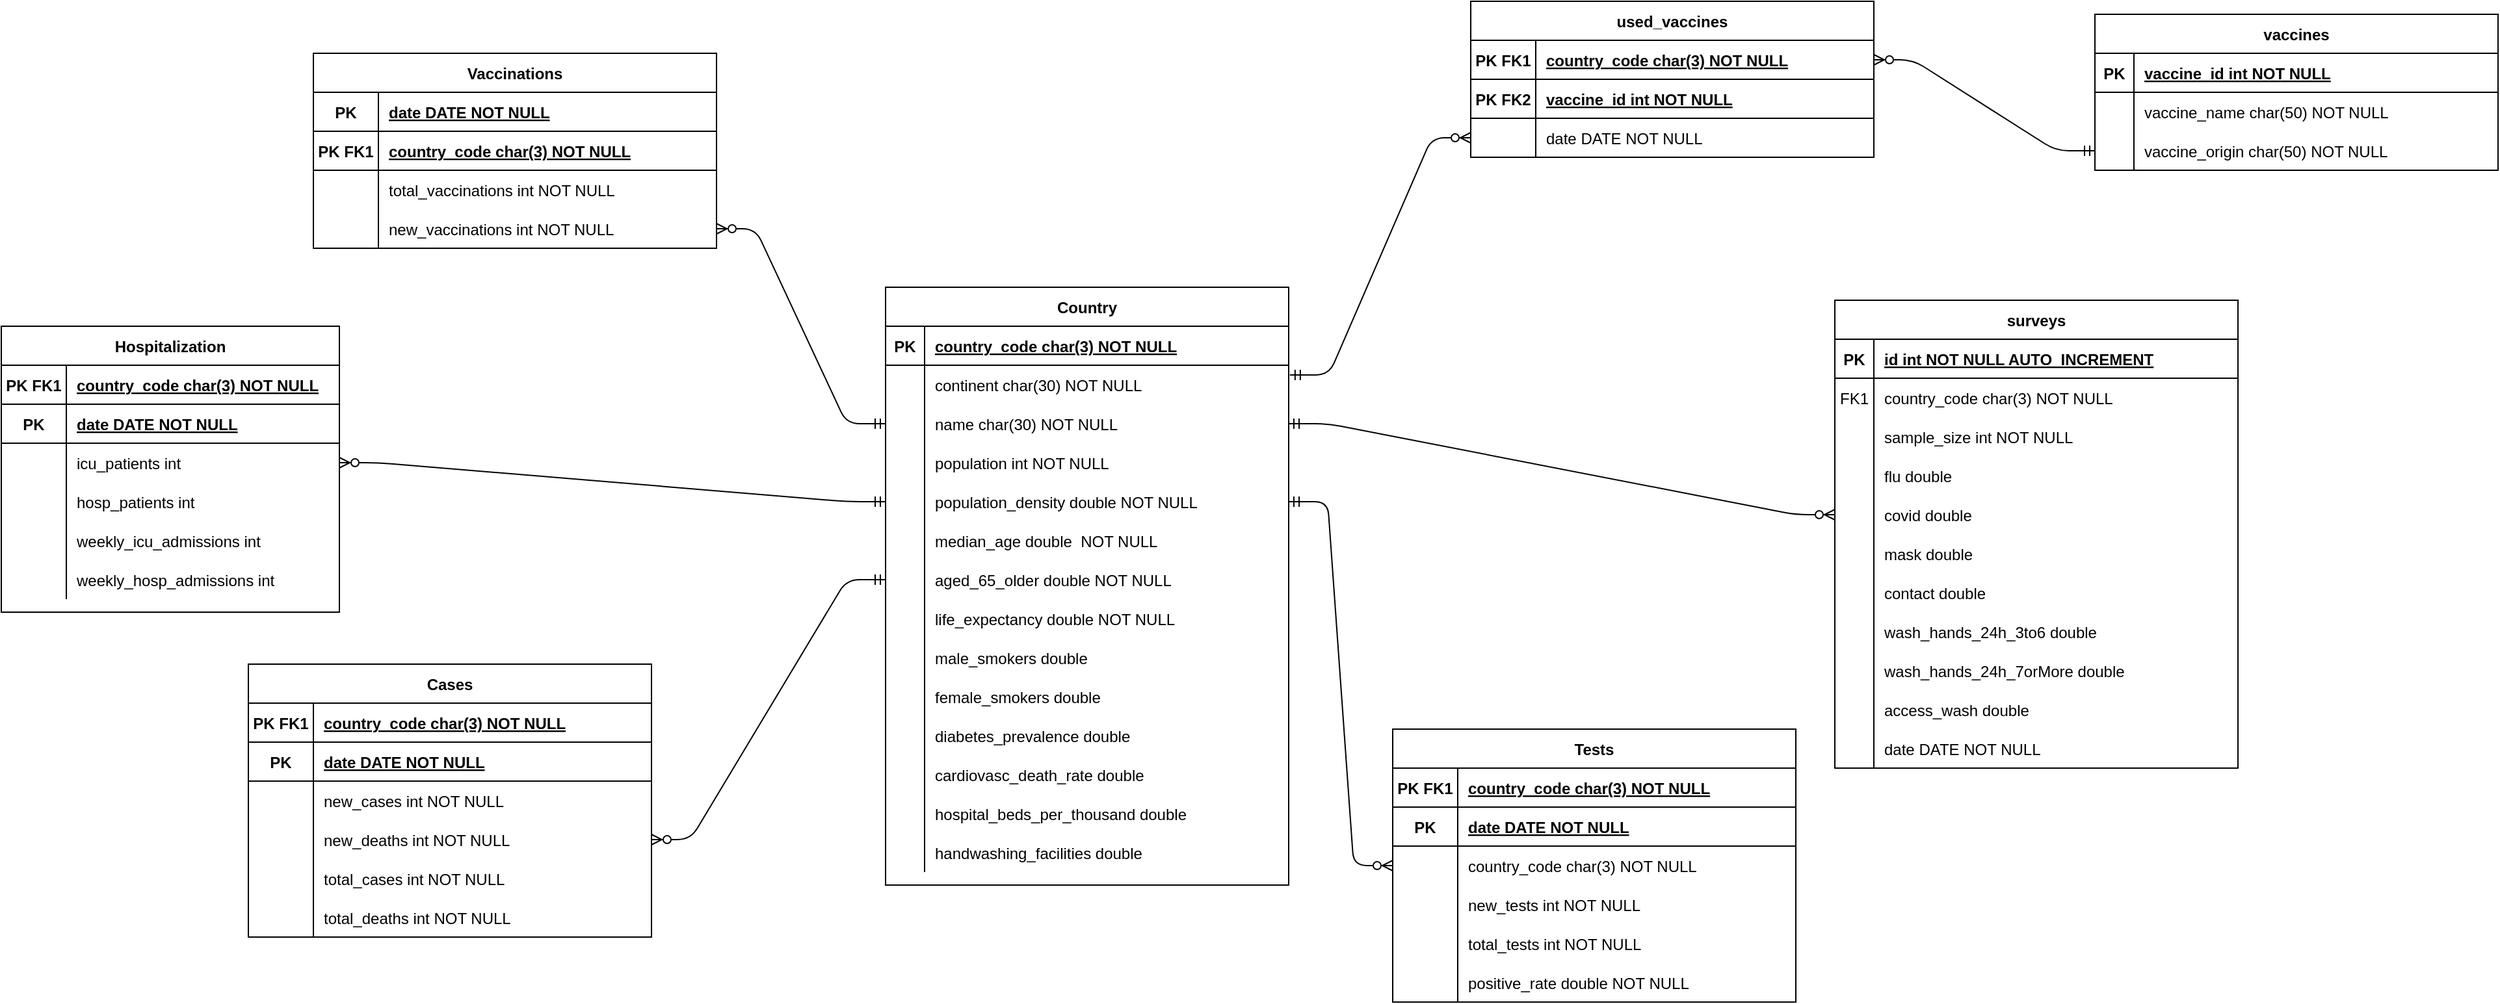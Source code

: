 <mxfile version="14.5.1" type="github">
  <diagram id="R2lEEEUBdFMjLlhIrx00" name="Page-1">
    <mxGraphModel dx="3425" dy="2585" grid="1" gridSize="10" guides="1" tooltips="1" connect="1" arrows="1" fold="1" page="1" pageScale="1" pageWidth="850" pageHeight="1100" math="0" shadow="0" extFonts="Permanent Marker^https://fonts.googleapis.com/css?family=Permanent+Marker">
      <root>
        <mxCell id="0" />
        <mxCell id="1" parent="0" />
        <mxCell id="SY6T6C2xdvZ6JYTsEvK5-23" value="Country" style="shape=table;startSize=30;container=1;collapsible=1;childLayout=tableLayout;fixedRows=1;rowLines=0;fontStyle=1;align=center;resizeLast=1;" parent="1" vertex="1">
          <mxGeometry x="100" y="-850" width="310" height="460" as="geometry">
            <mxRectangle x="100" y="-850" width="80" height="30" as="alternateBounds" />
          </mxGeometry>
        </mxCell>
        <mxCell id="SY6T6C2xdvZ6JYTsEvK5-24" value="" style="shape=partialRectangle;collapsible=0;dropTarget=0;pointerEvents=0;fillColor=none;points=[[0,0.5],[1,0.5]];portConstraint=eastwest;top=0;left=0;right=0;bottom=1;" parent="SY6T6C2xdvZ6JYTsEvK5-23" vertex="1">
          <mxGeometry y="30" width="310" height="30" as="geometry" />
        </mxCell>
        <mxCell id="SY6T6C2xdvZ6JYTsEvK5-25" value="PK" style="shape=partialRectangle;overflow=hidden;connectable=0;fillColor=none;top=0;left=0;bottom=0;right=0;fontStyle=1;" parent="SY6T6C2xdvZ6JYTsEvK5-24" vertex="1">
          <mxGeometry width="30" height="30" as="geometry" />
        </mxCell>
        <mxCell id="SY6T6C2xdvZ6JYTsEvK5-26" value="country_code char(3) NOT NULL" style="shape=partialRectangle;overflow=hidden;connectable=0;fillColor=none;top=0;left=0;bottom=0;right=0;align=left;spacingLeft=6;fontStyle=5;" parent="SY6T6C2xdvZ6JYTsEvK5-24" vertex="1">
          <mxGeometry x="30" width="280" height="30" as="geometry" />
        </mxCell>
        <mxCell id="SY6T6C2xdvZ6JYTsEvK5-27" value="" style="shape=partialRectangle;collapsible=0;dropTarget=0;pointerEvents=0;fillColor=none;points=[[0,0.5],[1,0.5]];portConstraint=eastwest;top=0;left=0;right=0;bottom=0;" parent="SY6T6C2xdvZ6JYTsEvK5-23" vertex="1">
          <mxGeometry y="60" width="310" height="30" as="geometry" />
        </mxCell>
        <mxCell id="SY6T6C2xdvZ6JYTsEvK5-28" value="" style="shape=partialRectangle;overflow=hidden;connectable=0;fillColor=none;top=0;left=0;bottom=0;right=0;" parent="SY6T6C2xdvZ6JYTsEvK5-27" vertex="1">
          <mxGeometry width="30" height="30" as="geometry" />
        </mxCell>
        <mxCell id="SY6T6C2xdvZ6JYTsEvK5-29" value="continent char(30) NOT NULL" style="shape=partialRectangle;overflow=hidden;connectable=0;fillColor=none;top=0;left=0;bottom=0;right=0;align=left;spacingLeft=6;" parent="SY6T6C2xdvZ6JYTsEvK5-27" vertex="1">
          <mxGeometry x="30" width="280" height="30" as="geometry" />
        </mxCell>
        <mxCell id="SY6T6C2xdvZ6JYTsEvK5-30" value="" style="shape=partialRectangle;collapsible=0;dropTarget=0;pointerEvents=0;fillColor=none;top=0;left=0;bottom=0;right=0;points=[[0,0.5],[1,0.5]];portConstraint=eastwest;" parent="SY6T6C2xdvZ6JYTsEvK5-23" vertex="1">
          <mxGeometry y="90" width="310" height="30" as="geometry" />
        </mxCell>
        <mxCell id="SY6T6C2xdvZ6JYTsEvK5-31" value="" style="shape=partialRectangle;connectable=0;fillColor=none;top=0;left=0;bottom=0;right=0;editable=1;overflow=hidden;" parent="SY6T6C2xdvZ6JYTsEvK5-30" vertex="1">
          <mxGeometry width="30" height="30" as="geometry" />
        </mxCell>
        <mxCell id="SY6T6C2xdvZ6JYTsEvK5-32" value="name char(30) NOT NULL" style="shape=partialRectangle;connectable=0;fillColor=none;top=0;left=0;bottom=0;right=0;align=left;spacingLeft=6;overflow=hidden;" parent="SY6T6C2xdvZ6JYTsEvK5-30" vertex="1">
          <mxGeometry x="30" width="280" height="30" as="geometry" />
        </mxCell>
        <mxCell id="SY6T6C2xdvZ6JYTsEvK5-33" value="" style="shape=partialRectangle;collapsible=0;dropTarget=0;pointerEvents=0;fillColor=none;top=0;left=0;bottom=0;right=0;points=[[0,0.5],[1,0.5]];portConstraint=eastwest;" parent="SY6T6C2xdvZ6JYTsEvK5-23" vertex="1">
          <mxGeometry y="120" width="310" height="30" as="geometry" />
        </mxCell>
        <mxCell id="SY6T6C2xdvZ6JYTsEvK5-34" value="" style="shape=partialRectangle;connectable=0;fillColor=none;top=0;left=0;bottom=0;right=0;editable=1;overflow=hidden;" parent="SY6T6C2xdvZ6JYTsEvK5-33" vertex="1">
          <mxGeometry width="30" height="30" as="geometry" />
        </mxCell>
        <mxCell id="SY6T6C2xdvZ6JYTsEvK5-35" value="population int NOT NULL" style="shape=partialRectangle;connectable=0;fillColor=none;top=0;left=0;bottom=0;right=0;align=left;spacingLeft=6;overflow=hidden;" parent="SY6T6C2xdvZ6JYTsEvK5-33" vertex="1">
          <mxGeometry x="30" width="280" height="30" as="geometry" />
        </mxCell>
        <mxCell id="SY6T6C2xdvZ6JYTsEvK5-36" value="" style="shape=partialRectangle;collapsible=0;dropTarget=0;pointerEvents=0;fillColor=none;top=0;left=0;bottom=0;right=0;points=[[0,0.5],[1,0.5]];portConstraint=eastwest;" parent="SY6T6C2xdvZ6JYTsEvK5-23" vertex="1">
          <mxGeometry y="150" width="310" height="30" as="geometry" />
        </mxCell>
        <mxCell id="SY6T6C2xdvZ6JYTsEvK5-37" value="" style="shape=partialRectangle;connectable=0;fillColor=none;top=0;left=0;bottom=0;right=0;editable=1;overflow=hidden;" parent="SY6T6C2xdvZ6JYTsEvK5-36" vertex="1">
          <mxGeometry width="30" height="30" as="geometry" />
        </mxCell>
        <mxCell id="SY6T6C2xdvZ6JYTsEvK5-38" value="population_density double NOT NULL" style="shape=partialRectangle;connectable=0;fillColor=none;top=0;left=0;bottom=0;right=0;align=left;spacingLeft=6;overflow=hidden;" parent="SY6T6C2xdvZ6JYTsEvK5-36" vertex="1">
          <mxGeometry x="30" width="280" height="30" as="geometry" />
        </mxCell>
        <mxCell id="SY6T6C2xdvZ6JYTsEvK5-39" value="" style="shape=partialRectangle;collapsible=0;dropTarget=0;pointerEvents=0;fillColor=none;top=0;left=0;bottom=0;right=0;points=[[0,0.5],[1,0.5]];portConstraint=eastwest;" parent="SY6T6C2xdvZ6JYTsEvK5-23" vertex="1">
          <mxGeometry y="180" width="310" height="30" as="geometry" />
        </mxCell>
        <mxCell id="SY6T6C2xdvZ6JYTsEvK5-40" value="" style="shape=partialRectangle;connectable=0;fillColor=none;top=0;left=0;bottom=0;right=0;editable=1;overflow=hidden;" parent="SY6T6C2xdvZ6JYTsEvK5-39" vertex="1">
          <mxGeometry width="30" height="30" as="geometry" />
        </mxCell>
        <mxCell id="SY6T6C2xdvZ6JYTsEvK5-41" value="median_age double  NOT NULL" style="shape=partialRectangle;connectable=0;fillColor=none;top=0;left=0;bottom=0;right=0;align=left;spacingLeft=6;overflow=hidden;" parent="SY6T6C2xdvZ6JYTsEvK5-39" vertex="1">
          <mxGeometry x="30" width="280" height="30" as="geometry" />
        </mxCell>
        <mxCell id="SY6T6C2xdvZ6JYTsEvK5-42" value="" style="shape=partialRectangle;collapsible=0;dropTarget=0;pointerEvents=0;fillColor=none;top=0;left=0;bottom=0;right=0;points=[[0,0.5],[1,0.5]];portConstraint=eastwest;" parent="SY6T6C2xdvZ6JYTsEvK5-23" vertex="1">
          <mxGeometry y="210" width="310" height="30" as="geometry" />
        </mxCell>
        <mxCell id="SY6T6C2xdvZ6JYTsEvK5-43" value="" style="shape=partialRectangle;connectable=0;fillColor=none;top=0;left=0;bottom=0;right=0;editable=1;overflow=hidden;" parent="SY6T6C2xdvZ6JYTsEvK5-42" vertex="1">
          <mxGeometry width="30" height="30" as="geometry" />
        </mxCell>
        <mxCell id="SY6T6C2xdvZ6JYTsEvK5-44" value="aged_65_older double NOT NULL" style="shape=partialRectangle;connectable=0;fillColor=none;top=0;left=0;bottom=0;right=0;align=left;spacingLeft=6;overflow=hidden;" parent="SY6T6C2xdvZ6JYTsEvK5-42" vertex="1">
          <mxGeometry x="30" width="280" height="30" as="geometry" />
        </mxCell>
        <mxCell id="SY6T6C2xdvZ6JYTsEvK5-48" value="" style="shape=partialRectangle;collapsible=0;dropTarget=0;pointerEvents=0;fillColor=none;top=0;left=0;bottom=0;right=0;points=[[0,0.5],[1,0.5]];portConstraint=eastwest;" parent="SY6T6C2xdvZ6JYTsEvK5-23" vertex="1">
          <mxGeometry y="240" width="310" height="30" as="geometry" />
        </mxCell>
        <mxCell id="SY6T6C2xdvZ6JYTsEvK5-49" value="" style="shape=partialRectangle;connectable=0;fillColor=none;top=0;left=0;bottom=0;right=0;editable=1;overflow=hidden;" parent="SY6T6C2xdvZ6JYTsEvK5-48" vertex="1">
          <mxGeometry width="30" height="30" as="geometry" />
        </mxCell>
        <mxCell id="SY6T6C2xdvZ6JYTsEvK5-50" value="life_expectancy double NOT NULL" style="shape=partialRectangle;connectable=0;fillColor=none;top=0;left=0;bottom=0;right=0;align=left;spacingLeft=6;overflow=hidden;" parent="SY6T6C2xdvZ6JYTsEvK5-48" vertex="1">
          <mxGeometry x="30" width="280" height="30" as="geometry" />
        </mxCell>
        <mxCell id="SY6T6C2xdvZ6JYTsEvK5-51" value="" style="shape=partialRectangle;collapsible=0;dropTarget=0;pointerEvents=0;fillColor=none;top=0;left=0;bottom=0;right=0;points=[[0,0.5],[1,0.5]];portConstraint=eastwest;" parent="SY6T6C2xdvZ6JYTsEvK5-23" vertex="1">
          <mxGeometry y="270" width="310" height="30" as="geometry" />
        </mxCell>
        <mxCell id="SY6T6C2xdvZ6JYTsEvK5-52" value="" style="shape=partialRectangle;connectable=0;fillColor=none;top=0;left=0;bottom=0;right=0;editable=1;overflow=hidden;" parent="SY6T6C2xdvZ6JYTsEvK5-51" vertex="1">
          <mxGeometry width="30" height="30" as="geometry" />
        </mxCell>
        <mxCell id="SY6T6C2xdvZ6JYTsEvK5-53" value="male_smokers double" style="shape=partialRectangle;connectable=0;fillColor=none;top=0;left=0;bottom=0;right=0;align=left;spacingLeft=6;overflow=hidden;" parent="SY6T6C2xdvZ6JYTsEvK5-51" vertex="1">
          <mxGeometry x="30" width="280" height="30" as="geometry" />
        </mxCell>
        <mxCell id="SY6T6C2xdvZ6JYTsEvK5-54" value="" style="shape=partialRectangle;collapsible=0;dropTarget=0;pointerEvents=0;fillColor=none;top=0;left=0;bottom=0;right=0;points=[[0,0.5],[1,0.5]];portConstraint=eastwest;" parent="SY6T6C2xdvZ6JYTsEvK5-23" vertex="1">
          <mxGeometry y="300" width="310" height="30" as="geometry" />
        </mxCell>
        <mxCell id="SY6T6C2xdvZ6JYTsEvK5-55" value="" style="shape=partialRectangle;connectable=0;fillColor=none;top=0;left=0;bottom=0;right=0;editable=1;overflow=hidden;" parent="SY6T6C2xdvZ6JYTsEvK5-54" vertex="1">
          <mxGeometry width="30" height="30" as="geometry" />
        </mxCell>
        <mxCell id="SY6T6C2xdvZ6JYTsEvK5-56" value="female_smokers double" style="shape=partialRectangle;connectable=0;fillColor=none;top=0;left=0;bottom=0;right=0;align=left;spacingLeft=6;overflow=hidden;" parent="SY6T6C2xdvZ6JYTsEvK5-54" vertex="1">
          <mxGeometry x="30" width="280" height="30" as="geometry" />
        </mxCell>
        <mxCell id="SY6T6C2xdvZ6JYTsEvK5-57" value="" style="shape=partialRectangle;collapsible=0;dropTarget=0;pointerEvents=0;fillColor=none;top=0;left=0;bottom=0;right=0;points=[[0,0.5],[1,0.5]];portConstraint=eastwest;" parent="SY6T6C2xdvZ6JYTsEvK5-23" vertex="1">
          <mxGeometry y="330" width="310" height="30" as="geometry" />
        </mxCell>
        <mxCell id="SY6T6C2xdvZ6JYTsEvK5-58" value="" style="shape=partialRectangle;connectable=0;fillColor=none;top=0;left=0;bottom=0;right=0;editable=1;overflow=hidden;" parent="SY6T6C2xdvZ6JYTsEvK5-57" vertex="1">
          <mxGeometry width="30" height="30" as="geometry" />
        </mxCell>
        <mxCell id="SY6T6C2xdvZ6JYTsEvK5-59" value="diabetes_prevalence double" style="shape=partialRectangle;connectable=0;fillColor=none;top=0;left=0;bottom=0;right=0;align=left;spacingLeft=6;overflow=hidden;" parent="SY6T6C2xdvZ6JYTsEvK5-57" vertex="1">
          <mxGeometry x="30" width="280" height="30" as="geometry" />
        </mxCell>
        <mxCell id="SY6T6C2xdvZ6JYTsEvK5-60" value="" style="shape=partialRectangle;collapsible=0;dropTarget=0;pointerEvents=0;fillColor=none;top=0;left=0;bottom=0;right=0;points=[[0,0.5],[1,0.5]];portConstraint=eastwest;" parent="SY6T6C2xdvZ6JYTsEvK5-23" vertex="1">
          <mxGeometry y="360" width="310" height="30" as="geometry" />
        </mxCell>
        <mxCell id="SY6T6C2xdvZ6JYTsEvK5-61" value="" style="shape=partialRectangle;connectable=0;fillColor=none;top=0;left=0;bottom=0;right=0;editable=1;overflow=hidden;" parent="SY6T6C2xdvZ6JYTsEvK5-60" vertex="1">
          <mxGeometry width="30" height="30" as="geometry" />
        </mxCell>
        <mxCell id="SY6T6C2xdvZ6JYTsEvK5-62" value="cardiovasc_death_rate double" style="shape=partialRectangle;connectable=0;fillColor=none;top=0;left=0;bottom=0;right=0;align=left;spacingLeft=6;overflow=hidden;" parent="SY6T6C2xdvZ6JYTsEvK5-60" vertex="1">
          <mxGeometry x="30" width="280" height="30" as="geometry" />
        </mxCell>
        <mxCell id="SY6T6C2xdvZ6JYTsEvK5-63" value="" style="shape=partialRectangle;collapsible=0;dropTarget=0;pointerEvents=0;fillColor=none;top=0;left=0;bottom=0;right=0;points=[[0,0.5],[1,0.5]];portConstraint=eastwest;" parent="SY6T6C2xdvZ6JYTsEvK5-23" vertex="1">
          <mxGeometry y="390" width="310" height="30" as="geometry" />
        </mxCell>
        <mxCell id="SY6T6C2xdvZ6JYTsEvK5-64" value="" style="shape=partialRectangle;connectable=0;fillColor=none;top=0;left=0;bottom=0;right=0;editable=1;overflow=hidden;" parent="SY6T6C2xdvZ6JYTsEvK5-63" vertex="1">
          <mxGeometry width="30" height="30" as="geometry" />
        </mxCell>
        <mxCell id="SY6T6C2xdvZ6JYTsEvK5-65" value="hospital_beds_per_thousand double" style="shape=partialRectangle;connectable=0;fillColor=none;top=0;left=0;bottom=0;right=0;align=left;spacingLeft=6;overflow=hidden;" parent="SY6T6C2xdvZ6JYTsEvK5-63" vertex="1">
          <mxGeometry x="30" width="280" height="30" as="geometry" />
        </mxCell>
        <mxCell id="SY6T6C2xdvZ6JYTsEvK5-66" value="" style="shape=partialRectangle;collapsible=0;dropTarget=0;pointerEvents=0;fillColor=none;top=0;left=0;bottom=0;right=0;points=[[0,0.5],[1,0.5]];portConstraint=eastwest;" parent="SY6T6C2xdvZ6JYTsEvK5-23" vertex="1">
          <mxGeometry y="420" width="310" height="30" as="geometry" />
        </mxCell>
        <mxCell id="SY6T6C2xdvZ6JYTsEvK5-67" value="" style="shape=partialRectangle;connectable=0;fillColor=none;top=0;left=0;bottom=0;right=0;editable=1;overflow=hidden;" parent="SY6T6C2xdvZ6JYTsEvK5-66" vertex="1">
          <mxGeometry width="30" height="30" as="geometry" />
        </mxCell>
        <mxCell id="SY6T6C2xdvZ6JYTsEvK5-68" value="handwashing_facilities double" style="shape=partialRectangle;connectable=0;fillColor=none;top=0;left=0;bottom=0;right=0;align=left;spacingLeft=6;overflow=hidden;" parent="SY6T6C2xdvZ6JYTsEvK5-66" vertex="1">
          <mxGeometry x="30" width="280" height="30" as="geometry" />
        </mxCell>
        <mxCell id="Avo9RZXMjpHJ_VReg2Jq-1" value="Cases" style="shape=table;startSize=30;container=1;collapsible=1;childLayout=tableLayout;fixedRows=1;rowLines=0;fontStyle=1;align=center;resizeLast=1;" parent="1" vertex="1">
          <mxGeometry x="-390" y="-560" width="310" height="210" as="geometry" />
        </mxCell>
        <mxCell id="Avo9RZXMjpHJ_VReg2Jq-2" value="" style="shape=partialRectangle;collapsible=0;dropTarget=0;pointerEvents=0;fillColor=none;points=[[0,0.5],[1,0.5]];portConstraint=eastwest;top=0;left=0;right=0;bottom=1;" parent="Avo9RZXMjpHJ_VReg2Jq-1" vertex="1">
          <mxGeometry y="30" width="310" height="30" as="geometry" />
        </mxCell>
        <mxCell id="Avo9RZXMjpHJ_VReg2Jq-3" value="PK FK1" style="shape=partialRectangle;overflow=hidden;connectable=0;fillColor=none;top=0;left=0;bottom=0;right=0;fontStyle=1;" parent="Avo9RZXMjpHJ_VReg2Jq-2" vertex="1">
          <mxGeometry width="50" height="30" as="geometry" />
        </mxCell>
        <mxCell id="Avo9RZXMjpHJ_VReg2Jq-4" value="country_code char(3) NOT NULL" style="shape=partialRectangle;overflow=hidden;connectable=0;fillColor=none;top=0;left=0;bottom=0;right=0;align=left;spacingLeft=6;fontStyle=5;" parent="Avo9RZXMjpHJ_VReg2Jq-2" vertex="1">
          <mxGeometry x="50" width="260" height="30" as="geometry" />
        </mxCell>
        <mxCell id="i1jgldQ-t3BPZC3gFsLu-18" value="" style="shape=partialRectangle;collapsible=0;dropTarget=0;pointerEvents=0;fillColor=none;top=0;left=0;bottom=1;right=0;points=[[0,0.5],[1,0.5]];portConstraint=eastwest;" vertex="1" parent="Avo9RZXMjpHJ_VReg2Jq-1">
          <mxGeometry y="60" width="310" height="30" as="geometry" />
        </mxCell>
        <mxCell id="i1jgldQ-t3BPZC3gFsLu-19" value="PK" style="shape=partialRectangle;connectable=0;fillColor=none;top=0;left=0;bottom=0;right=0;fontStyle=1;overflow=hidden;" vertex="1" parent="i1jgldQ-t3BPZC3gFsLu-18">
          <mxGeometry width="50" height="30" as="geometry" />
        </mxCell>
        <mxCell id="i1jgldQ-t3BPZC3gFsLu-20" value="date DATE NOT NULL" style="shape=partialRectangle;connectable=0;fillColor=none;top=0;left=0;bottom=0;right=0;align=left;spacingLeft=6;fontStyle=5;overflow=hidden;" vertex="1" parent="i1jgldQ-t3BPZC3gFsLu-18">
          <mxGeometry x="50" width="260" height="30" as="geometry" />
        </mxCell>
        <mxCell id="Avo9RZXMjpHJ_VReg2Jq-8" value="" style="shape=partialRectangle;collapsible=0;dropTarget=0;pointerEvents=0;fillColor=none;top=0;left=0;bottom=0;right=0;points=[[0,0.5],[1,0.5]];portConstraint=eastwest;" parent="Avo9RZXMjpHJ_VReg2Jq-1" vertex="1">
          <mxGeometry y="90" width="310" height="30" as="geometry" />
        </mxCell>
        <mxCell id="Avo9RZXMjpHJ_VReg2Jq-9" value="" style="shape=partialRectangle;connectable=0;fillColor=none;top=0;left=0;bottom=0;right=0;editable=1;overflow=hidden;" parent="Avo9RZXMjpHJ_VReg2Jq-8" vertex="1">
          <mxGeometry width="50" height="30" as="geometry" />
        </mxCell>
        <mxCell id="Avo9RZXMjpHJ_VReg2Jq-10" value="new_cases int NOT NULL" style="shape=partialRectangle;connectable=0;fillColor=none;top=0;left=0;bottom=0;right=0;align=left;spacingLeft=6;overflow=hidden;" parent="Avo9RZXMjpHJ_VReg2Jq-8" vertex="1">
          <mxGeometry x="50" width="260" height="30" as="geometry" />
        </mxCell>
        <mxCell id="Avo9RZXMjpHJ_VReg2Jq-14" value="" style="shape=partialRectangle;collapsible=0;dropTarget=0;pointerEvents=0;fillColor=none;top=0;left=0;bottom=0;right=0;points=[[0,0.5],[1,0.5]];portConstraint=eastwest;" parent="Avo9RZXMjpHJ_VReg2Jq-1" vertex="1">
          <mxGeometry y="120" width="310" height="30" as="geometry" />
        </mxCell>
        <mxCell id="Avo9RZXMjpHJ_VReg2Jq-15" value="" style="shape=partialRectangle;connectable=0;fillColor=none;top=0;left=0;bottom=0;right=0;editable=1;overflow=hidden;" parent="Avo9RZXMjpHJ_VReg2Jq-14" vertex="1">
          <mxGeometry width="50" height="30" as="geometry" />
        </mxCell>
        <mxCell id="Avo9RZXMjpHJ_VReg2Jq-16" value="new_deaths int NOT NULL" style="shape=partialRectangle;connectable=0;fillColor=none;top=0;left=0;bottom=0;right=0;align=left;spacingLeft=6;overflow=hidden;" parent="Avo9RZXMjpHJ_VReg2Jq-14" vertex="1">
          <mxGeometry x="50" width="260" height="30" as="geometry" />
        </mxCell>
        <mxCell id="i1jgldQ-t3BPZC3gFsLu-32" value="" style="shape=partialRectangle;collapsible=0;dropTarget=0;pointerEvents=0;fillColor=none;top=0;left=0;bottom=0;right=0;points=[[0,0.5],[1,0.5]];portConstraint=eastwest;" vertex="1" parent="Avo9RZXMjpHJ_VReg2Jq-1">
          <mxGeometry y="150" width="310" height="30" as="geometry" />
        </mxCell>
        <mxCell id="i1jgldQ-t3BPZC3gFsLu-33" value="" style="shape=partialRectangle;connectable=0;fillColor=none;top=0;left=0;bottom=0;right=0;editable=1;overflow=hidden;" vertex="1" parent="i1jgldQ-t3BPZC3gFsLu-32">
          <mxGeometry width="50" height="30" as="geometry" />
        </mxCell>
        <mxCell id="i1jgldQ-t3BPZC3gFsLu-34" value="total_cases int NOT NULL" style="shape=partialRectangle;connectable=0;fillColor=none;top=0;left=0;bottom=0;right=0;align=left;spacingLeft=6;overflow=hidden;" vertex="1" parent="i1jgldQ-t3BPZC3gFsLu-32">
          <mxGeometry x="50" width="260" height="30" as="geometry" />
        </mxCell>
        <mxCell id="i1jgldQ-t3BPZC3gFsLu-35" value="" style="shape=partialRectangle;collapsible=0;dropTarget=0;pointerEvents=0;fillColor=none;top=0;left=0;bottom=0;right=0;points=[[0,0.5],[1,0.5]];portConstraint=eastwest;" vertex="1" parent="Avo9RZXMjpHJ_VReg2Jq-1">
          <mxGeometry y="180" width="310" height="30" as="geometry" />
        </mxCell>
        <mxCell id="i1jgldQ-t3BPZC3gFsLu-36" value="" style="shape=partialRectangle;connectable=0;fillColor=none;top=0;left=0;bottom=0;right=0;editable=1;overflow=hidden;" vertex="1" parent="i1jgldQ-t3BPZC3gFsLu-35">
          <mxGeometry width="50" height="30" as="geometry" />
        </mxCell>
        <mxCell id="i1jgldQ-t3BPZC3gFsLu-37" value="total_deaths int NOT NULL" style="shape=partialRectangle;connectable=0;fillColor=none;top=0;left=0;bottom=0;right=0;align=left;spacingLeft=6;overflow=hidden;" vertex="1" parent="i1jgldQ-t3BPZC3gFsLu-35">
          <mxGeometry x="50" width="260" height="30" as="geometry" />
        </mxCell>
        <mxCell id="6juvHSTaz4ELKmHyLh1n-1" value="Tests" style="shape=table;startSize=30;container=1;collapsible=1;childLayout=tableLayout;fixedRows=1;rowLines=0;fontStyle=1;align=center;resizeLast=1;" parent="1" vertex="1">
          <mxGeometry x="490" y="-510" width="310" height="210.0" as="geometry" />
        </mxCell>
        <mxCell id="i1jgldQ-t3BPZC3gFsLu-15" value="" style="shape=partialRectangle;collapsible=0;dropTarget=0;pointerEvents=0;fillColor=none;top=0;left=0;bottom=1;right=0;points=[[0,0.5],[1,0.5]];portConstraint=eastwest;" vertex="1" parent="6juvHSTaz4ELKmHyLh1n-1">
          <mxGeometry y="30" width="310" height="30" as="geometry" />
        </mxCell>
        <mxCell id="i1jgldQ-t3BPZC3gFsLu-16" value="PK FK1" style="shape=partialRectangle;connectable=0;fillColor=none;top=0;left=0;bottom=0;right=0;fontStyle=1;overflow=hidden;" vertex="1" parent="i1jgldQ-t3BPZC3gFsLu-15">
          <mxGeometry width="50" height="30" as="geometry" />
        </mxCell>
        <mxCell id="i1jgldQ-t3BPZC3gFsLu-17" value="country_code char(3) NOT NULL" style="shape=partialRectangle;connectable=0;fillColor=none;top=0;left=0;bottom=0;right=0;align=left;spacingLeft=6;fontStyle=5;overflow=hidden;" vertex="1" parent="i1jgldQ-t3BPZC3gFsLu-15">
          <mxGeometry x="50" width="260" height="30" as="geometry" />
        </mxCell>
        <mxCell id="6juvHSTaz4ELKmHyLh1n-2" value="" style="shape=partialRectangle;collapsible=0;dropTarget=0;pointerEvents=0;fillColor=none;points=[[0,0.5],[1,0.5]];portConstraint=eastwest;top=0;left=0;right=0;bottom=1;" parent="6juvHSTaz4ELKmHyLh1n-1" vertex="1">
          <mxGeometry y="60" width="310" height="30" as="geometry" />
        </mxCell>
        <mxCell id="6juvHSTaz4ELKmHyLh1n-3" value="PK" style="shape=partialRectangle;overflow=hidden;connectable=0;fillColor=none;top=0;left=0;bottom=0;right=0;fontStyle=1;" parent="6juvHSTaz4ELKmHyLh1n-2" vertex="1">
          <mxGeometry width="50" height="30" as="geometry" />
        </mxCell>
        <mxCell id="6juvHSTaz4ELKmHyLh1n-4" value="date DATE NOT NULL" style="shape=partialRectangle;overflow=hidden;connectable=0;fillColor=none;top=0;left=0;bottom=0;right=0;align=left;spacingLeft=6;fontStyle=5;" parent="6juvHSTaz4ELKmHyLh1n-2" vertex="1">
          <mxGeometry x="50" width="260" height="30" as="geometry" />
        </mxCell>
        <mxCell id="6juvHSTaz4ELKmHyLh1n-5" value="" style="shape=partialRectangle;collapsible=0;dropTarget=0;pointerEvents=0;fillColor=none;top=0;left=0;bottom=0;right=0;points=[[0,0.5],[1,0.5]];portConstraint=eastwest;" parent="6juvHSTaz4ELKmHyLh1n-1" vertex="1">
          <mxGeometry y="90" width="310" height="30" as="geometry" />
        </mxCell>
        <mxCell id="6juvHSTaz4ELKmHyLh1n-6" value="" style="shape=partialRectangle;connectable=0;fillColor=none;top=0;left=0;bottom=0;right=0;editable=1;overflow=hidden;" parent="6juvHSTaz4ELKmHyLh1n-5" vertex="1">
          <mxGeometry width="50" height="30" as="geometry" />
        </mxCell>
        <mxCell id="6juvHSTaz4ELKmHyLh1n-7" value="country_code char(3) NOT NULL" style="shape=partialRectangle;connectable=0;fillColor=none;top=0;left=0;bottom=0;right=0;align=left;spacingLeft=6;overflow=hidden;" parent="6juvHSTaz4ELKmHyLh1n-5" vertex="1">
          <mxGeometry x="50" width="260" height="30" as="geometry" />
        </mxCell>
        <mxCell id="6juvHSTaz4ELKmHyLh1n-11" value="" style="shape=partialRectangle;collapsible=0;dropTarget=0;pointerEvents=0;fillColor=none;top=0;left=0;bottom=0;right=0;points=[[0,0.5],[1,0.5]];portConstraint=eastwest;" parent="6juvHSTaz4ELKmHyLh1n-1" vertex="1">
          <mxGeometry y="120" width="310" height="30" as="geometry" />
        </mxCell>
        <mxCell id="6juvHSTaz4ELKmHyLh1n-12" value="" style="shape=partialRectangle;connectable=0;fillColor=none;top=0;left=0;bottom=0;right=0;editable=1;overflow=hidden;" parent="6juvHSTaz4ELKmHyLh1n-11" vertex="1">
          <mxGeometry width="50" height="30" as="geometry" />
        </mxCell>
        <mxCell id="6juvHSTaz4ELKmHyLh1n-13" value="new_tests int NOT NULL" style="shape=partialRectangle;connectable=0;fillColor=none;top=0;left=0;bottom=0;right=0;align=left;spacingLeft=6;overflow=hidden;" parent="6juvHSTaz4ELKmHyLh1n-11" vertex="1">
          <mxGeometry x="50" width="260" height="30" as="geometry" />
        </mxCell>
        <mxCell id="i1jgldQ-t3BPZC3gFsLu-38" value="" style="shape=partialRectangle;collapsible=0;dropTarget=0;pointerEvents=0;fillColor=none;top=0;left=0;bottom=0;right=0;points=[[0,0.5],[1,0.5]];portConstraint=eastwest;" vertex="1" parent="6juvHSTaz4ELKmHyLh1n-1">
          <mxGeometry y="150" width="310" height="30" as="geometry" />
        </mxCell>
        <mxCell id="i1jgldQ-t3BPZC3gFsLu-39" value="" style="shape=partialRectangle;connectable=0;fillColor=none;top=0;left=0;bottom=0;right=0;editable=1;overflow=hidden;" vertex="1" parent="i1jgldQ-t3BPZC3gFsLu-38">
          <mxGeometry width="50" height="30" as="geometry" />
        </mxCell>
        <mxCell id="i1jgldQ-t3BPZC3gFsLu-40" value="total_tests int NOT NULL" style="shape=partialRectangle;connectable=0;fillColor=none;top=0;left=0;bottom=0;right=0;align=left;spacingLeft=6;overflow=hidden;" vertex="1" parent="i1jgldQ-t3BPZC3gFsLu-38">
          <mxGeometry x="50" width="260" height="30" as="geometry" />
        </mxCell>
        <mxCell id="6juvHSTaz4ELKmHyLh1n-14" value="" style="shape=partialRectangle;collapsible=0;dropTarget=0;pointerEvents=0;fillColor=none;top=0;left=0;bottom=0;right=0;points=[[0,0.5],[1,0.5]];portConstraint=eastwest;" parent="6juvHSTaz4ELKmHyLh1n-1" vertex="1">
          <mxGeometry y="180" width="310" height="30" as="geometry" />
        </mxCell>
        <mxCell id="6juvHSTaz4ELKmHyLh1n-15" value="" style="shape=partialRectangle;connectable=0;fillColor=none;top=0;left=0;bottom=0;right=0;editable=1;overflow=hidden;" parent="6juvHSTaz4ELKmHyLh1n-14" vertex="1">
          <mxGeometry width="50" height="30" as="geometry" />
        </mxCell>
        <mxCell id="6juvHSTaz4ELKmHyLh1n-16" value="positive_rate double NOT NULL" style="shape=partialRectangle;connectable=0;fillColor=none;top=0;left=0;bottom=0;right=0;align=left;spacingLeft=6;overflow=hidden;" parent="6juvHSTaz4ELKmHyLh1n-14" vertex="1">
          <mxGeometry x="50" width="260" height="30" as="geometry" />
        </mxCell>
        <mxCell id="l6TBghmeu1Rl9ifIMnc_-1" value="Vaccinations" style="shape=table;startSize=30;container=1;collapsible=1;childLayout=tableLayout;fixedRows=1;rowLines=0;fontStyle=1;align=center;resizeLast=1;" parent="1" vertex="1">
          <mxGeometry x="-340" y="-1030" width="310" height="150" as="geometry" />
        </mxCell>
        <mxCell id="l6TBghmeu1Rl9ifIMnc_-2" value="" style="shape=partialRectangle;collapsible=0;dropTarget=0;pointerEvents=0;fillColor=none;points=[[0,0.5],[1,0.5]];portConstraint=eastwest;top=0;left=0;right=0;bottom=1;" parent="l6TBghmeu1Rl9ifIMnc_-1" vertex="1">
          <mxGeometry y="30" width="310" height="30" as="geometry" />
        </mxCell>
        <mxCell id="l6TBghmeu1Rl9ifIMnc_-3" value="PK" style="shape=partialRectangle;overflow=hidden;connectable=0;fillColor=none;top=0;left=0;bottom=0;right=0;fontStyle=1;" parent="l6TBghmeu1Rl9ifIMnc_-2" vertex="1">
          <mxGeometry width="50" height="30" as="geometry" />
        </mxCell>
        <mxCell id="l6TBghmeu1Rl9ifIMnc_-4" value="date DATE NOT NULL" style="shape=partialRectangle;overflow=hidden;connectable=0;fillColor=none;top=0;left=0;bottom=0;right=0;align=left;spacingLeft=6;fontStyle=5;" parent="l6TBghmeu1Rl9ifIMnc_-2" vertex="1">
          <mxGeometry x="50" width="260" height="30" as="geometry" />
        </mxCell>
        <mxCell id="i1jgldQ-t3BPZC3gFsLu-24" value="" style="shape=partialRectangle;collapsible=0;dropTarget=0;pointerEvents=0;fillColor=none;top=0;left=0;bottom=1;right=0;points=[[0,0.5],[1,0.5]];portConstraint=eastwest;" vertex="1" parent="l6TBghmeu1Rl9ifIMnc_-1">
          <mxGeometry y="60" width="310" height="30" as="geometry" />
        </mxCell>
        <mxCell id="i1jgldQ-t3BPZC3gFsLu-25" value="PK FK1" style="shape=partialRectangle;connectable=0;fillColor=none;top=0;left=0;bottom=0;right=0;fontStyle=1;overflow=hidden;" vertex="1" parent="i1jgldQ-t3BPZC3gFsLu-24">
          <mxGeometry width="50" height="30" as="geometry" />
        </mxCell>
        <mxCell id="i1jgldQ-t3BPZC3gFsLu-26" value="country_code char(3) NOT NULL" style="shape=partialRectangle;connectable=0;fillColor=none;top=0;left=0;bottom=0;right=0;align=left;spacingLeft=6;fontStyle=5;overflow=hidden;" vertex="1" parent="i1jgldQ-t3BPZC3gFsLu-24">
          <mxGeometry x="50" width="260" height="30" as="geometry" />
        </mxCell>
        <mxCell id="l6TBghmeu1Rl9ifIMnc_-8" value="" style="shape=partialRectangle;collapsible=0;dropTarget=0;pointerEvents=0;fillColor=none;points=[[0,0.5],[1,0.5]];portConstraint=eastwest;top=0;left=0;right=0;bottom=0;" parent="l6TBghmeu1Rl9ifIMnc_-1" vertex="1">
          <mxGeometry y="90" width="310" height="30" as="geometry" />
        </mxCell>
        <mxCell id="l6TBghmeu1Rl9ifIMnc_-9" value="" style="shape=partialRectangle;overflow=hidden;connectable=0;fillColor=none;top=0;left=0;bottom=0;right=0;" parent="l6TBghmeu1Rl9ifIMnc_-8" vertex="1">
          <mxGeometry width="50" height="30" as="geometry" />
        </mxCell>
        <mxCell id="l6TBghmeu1Rl9ifIMnc_-10" value="total_vaccinations int NOT NULL" style="shape=partialRectangle;overflow=hidden;connectable=0;fillColor=none;top=0;left=0;bottom=0;right=0;align=left;spacingLeft=6;" parent="l6TBghmeu1Rl9ifIMnc_-8" vertex="1">
          <mxGeometry x="50" width="260" height="30" as="geometry" />
        </mxCell>
        <mxCell id="l6TBghmeu1Rl9ifIMnc_-11" value="" style="shape=partialRectangle;collapsible=0;dropTarget=0;pointerEvents=0;fillColor=none;top=0;left=0;bottom=0;right=0;points=[[0,0.5],[1,0.5]];portConstraint=eastwest;" parent="l6TBghmeu1Rl9ifIMnc_-1" vertex="1">
          <mxGeometry y="120" width="310" height="30" as="geometry" />
        </mxCell>
        <mxCell id="l6TBghmeu1Rl9ifIMnc_-12" value="" style="shape=partialRectangle;connectable=0;fillColor=none;top=0;left=0;bottom=0;right=0;editable=1;overflow=hidden;" parent="l6TBghmeu1Rl9ifIMnc_-11" vertex="1">
          <mxGeometry width="50" height="30" as="geometry" />
        </mxCell>
        <mxCell id="l6TBghmeu1Rl9ifIMnc_-13" value="new_vaccinations int NOT NULL" style="shape=partialRectangle;connectable=0;fillColor=none;top=0;left=0;bottom=0;right=0;align=left;spacingLeft=6;overflow=hidden;" parent="l6TBghmeu1Rl9ifIMnc_-11" vertex="1">
          <mxGeometry x="50" width="260" height="30" as="geometry" />
        </mxCell>
        <mxCell id="l6TBghmeu1Rl9ifIMnc_-21" value="used_vaccines" style="shape=table;startSize=30;container=1;collapsible=1;childLayout=tableLayout;fixedRows=1;rowLines=0;fontStyle=1;align=center;resizeLast=1;" parent="1" vertex="1">
          <mxGeometry x="550" y="-1070" width="310" height="120" as="geometry" />
        </mxCell>
        <mxCell id="l6TBghmeu1Rl9ifIMnc_-22" value="" style="shape=partialRectangle;collapsible=0;dropTarget=0;pointerEvents=0;fillColor=none;points=[[0,0.5],[1,0.5]];portConstraint=eastwest;top=0;left=0;right=0;bottom=1;" parent="l6TBghmeu1Rl9ifIMnc_-21" vertex="1">
          <mxGeometry y="30" width="310" height="30" as="geometry" />
        </mxCell>
        <mxCell id="l6TBghmeu1Rl9ifIMnc_-23" value="PK FK1" style="shape=partialRectangle;overflow=hidden;connectable=0;fillColor=none;top=0;left=0;bottom=0;right=0;fontStyle=1;" parent="l6TBghmeu1Rl9ifIMnc_-22" vertex="1">
          <mxGeometry width="50" height="30" as="geometry" />
        </mxCell>
        <mxCell id="l6TBghmeu1Rl9ifIMnc_-24" value="country_code char(3) NOT NULL" style="shape=partialRectangle;overflow=hidden;connectable=0;fillColor=none;top=0;left=0;bottom=0;right=0;align=left;spacingLeft=6;fontStyle=5;" parent="l6TBghmeu1Rl9ifIMnc_-22" vertex="1">
          <mxGeometry x="50" width="260" height="30" as="geometry" />
        </mxCell>
        <mxCell id="i1jgldQ-t3BPZC3gFsLu-27" value="" style="shape=partialRectangle;collapsible=0;dropTarget=0;pointerEvents=0;fillColor=none;top=0;left=0;bottom=1;right=0;points=[[0,0.5],[1,0.5]];portConstraint=eastwest;" vertex="1" parent="l6TBghmeu1Rl9ifIMnc_-21">
          <mxGeometry y="60" width="310" height="30" as="geometry" />
        </mxCell>
        <mxCell id="i1jgldQ-t3BPZC3gFsLu-28" value="PK FK2" style="shape=partialRectangle;connectable=0;fillColor=none;top=0;left=0;bottom=0;right=0;fontStyle=1;overflow=hidden;" vertex="1" parent="i1jgldQ-t3BPZC3gFsLu-27">
          <mxGeometry width="50" height="30" as="geometry" />
        </mxCell>
        <mxCell id="i1jgldQ-t3BPZC3gFsLu-29" value="vaccine_id int NOT NULL" style="shape=partialRectangle;connectable=0;fillColor=none;top=0;left=0;bottom=0;right=0;align=left;spacingLeft=6;fontStyle=5;overflow=hidden;" vertex="1" parent="i1jgldQ-t3BPZC3gFsLu-27">
          <mxGeometry x="50" width="260" height="30" as="geometry" />
        </mxCell>
        <mxCell id="l6TBghmeu1Rl9ifIMnc_-34" value="" style="shape=partialRectangle;collapsible=0;dropTarget=0;pointerEvents=0;fillColor=none;top=0;left=0;bottom=0;right=0;points=[[0,0.5],[1,0.5]];portConstraint=eastwest;" parent="l6TBghmeu1Rl9ifIMnc_-21" vertex="1">
          <mxGeometry y="90" width="310" height="30" as="geometry" />
        </mxCell>
        <mxCell id="l6TBghmeu1Rl9ifIMnc_-35" value="" style="shape=partialRectangle;connectable=0;fillColor=none;top=0;left=0;bottom=0;right=0;editable=1;overflow=hidden;" parent="l6TBghmeu1Rl9ifIMnc_-34" vertex="1">
          <mxGeometry width="50" height="30" as="geometry" />
        </mxCell>
        <mxCell id="l6TBghmeu1Rl9ifIMnc_-36" value="date DATE NOT NULL" style="shape=partialRectangle;connectable=0;fillColor=none;top=0;left=0;bottom=0;right=0;align=left;spacingLeft=6;overflow=hidden;" parent="l6TBghmeu1Rl9ifIMnc_-34" vertex="1">
          <mxGeometry x="50" width="260" height="30" as="geometry" />
        </mxCell>
        <mxCell id="l6TBghmeu1Rl9ifIMnc_-37" value="vaccines" style="shape=table;startSize=30;container=1;collapsible=1;childLayout=tableLayout;fixedRows=1;rowLines=0;fontStyle=1;align=center;resizeLast=1;" parent="1" vertex="1">
          <mxGeometry x="1030" y="-1060" width="310" height="120" as="geometry" />
        </mxCell>
        <mxCell id="l6TBghmeu1Rl9ifIMnc_-38" value="" style="shape=partialRectangle;collapsible=0;dropTarget=0;pointerEvents=0;fillColor=none;points=[[0,0.5],[1,0.5]];portConstraint=eastwest;top=0;left=0;right=0;bottom=1;" parent="l6TBghmeu1Rl9ifIMnc_-37" vertex="1">
          <mxGeometry y="30" width="310" height="30" as="geometry" />
        </mxCell>
        <mxCell id="l6TBghmeu1Rl9ifIMnc_-39" value="PK" style="shape=partialRectangle;overflow=hidden;connectable=0;fillColor=none;top=0;left=0;bottom=0;right=0;fontStyle=1;" parent="l6TBghmeu1Rl9ifIMnc_-38" vertex="1">
          <mxGeometry width="30" height="30" as="geometry" />
        </mxCell>
        <mxCell id="l6TBghmeu1Rl9ifIMnc_-40" value="vaccine_id int NOT NULL" style="shape=partialRectangle;overflow=hidden;connectable=0;fillColor=none;top=0;left=0;bottom=0;right=0;align=left;spacingLeft=6;fontStyle=5;" parent="l6TBghmeu1Rl9ifIMnc_-38" vertex="1">
          <mxGeometry x="30" width="280" height="30" as="geometry" />
        </mxCell>
        <mxCell id="l6TBghmeu1Rl9ifIMnc_-44" value="" style="shape=partialRectangle;collapsible=0;dropTarget=0;pointerEvents=0;fillColor=none;top=0;left=0;bottom=0;right=0;points=[[0,0.5],[1,0.5]];portConstraint=eastwest;" parent="l6TBghmeu1Rl9ifIMnc_-37" vertex="1">
          <mxGeometry y="60" width="310" height="30" as="geometry" />
        </mxCell>
        <mxCell id="l6TBghmeu1Rl9ifIMnc_-45" value="" style="shape=partialRectangle;connectable=0;fillColor=none;top=0;left=0;bottom=0;right=0;editable=1;overflow=hidden;" parent="l6TBghmeu1Rl9ifIMnc_-44" vertex="1">
          <mxGeometry width="30" height="30" as="geometry" />
        </mxCell>
        <mxCell id="l6TBghmeu1Rl9ifIMnc_-46" value="vaccine_name char(50) NOT NULL" style="shape=partialRectangle;connectable=0;fillColor=none;top=0;left=0;bottom=0;right=0;align=left;spacingLeft=6;overflow=hidden;" parent="l6TBghmeu1Rl9ifIMnc_-44" vertex="1">
          <mxGeometry x="30" width="280" height="30" as="geometry" />
        </mxCell>
        <mxCell id="l6TBghmeu1Rl9ifIMnc_-66" value="" style="shape=partialRectangle;collapsible=0;dropTarget=0;pointerEvents=0;fillColor=none;top=0;left=0;bottom=0;right=0;points=[[0,0.5],[1,0.5]];portConstraint=eastwest;" parent="l6TBghmeu1Rl9ifIMnc_-37" vertex="1">
          <mxGeometry y="90" width="310" height="30" as="geometry" />
        </mxCell>
        <mxCell id="l6TBghmeu1Rl9ifIMnc_-67" value="" style="shape=partialRectangle;connectable=0;fillColor=none;top=0;left=0;bottom=0;right=0;editable=1;overflow=hidden;" parent="l6TBghmeu1Rl9ifIMnc_-66" vertex="1">
          <mxGeometry width="30" height="30" as="geometry" />
        </mxCell>
        <mxCell id="l6TBghmeu1Rl9ifIMnc_-68" value="vaccine_origin char(50) NOT NULL" style="shape=partialRectangle;connectable=0;fillColor=none;top=0;left=0;bottom=0;right=0;align=left;spacingLeft=6;overflow=hidden;" parent="l6TBghmeu1Rl9ifIMnc_-66" vertex="1">
          <mxGeometry x="30" width="280" height="30" as="geometry" />
        </mxCell>
        <mxCell id="zFA_1cxxDC40-Dbtp0l_-1" value="surveys" style="shape=table;startSize=30;container=1;collapsible=1;childLayout=tableLayout;fixedRows=1;rowLines=0;fontStyle=1;align=center;resizeLast=1;" parent="1" vertex="1">
          <mxGeometry x="830" y="-840" width="310" height="360" as="geometry">
            <mxRectangle x="700" y="-840" width="80" height="30" as="alternateBounds" />
          </mxGeometry>
        </mxCell>
        <mxCell id="zFA_1cxxDC40-Dbtp0l_-2" value="" style="shape=partialRectangle;collapsible=0;dropTarget=0;pointerEvents=0;fillColor=none;points=[[0,0.5],[1,0.5]];portConstraint=eastwest;top=0;left=0;right=0;bottom=1;" parent="zFA_1cxxDC40-Dbtp0l_-1" vertex="1">
          <mxGeometry y="30" width="310" height="30" as="geometry" />
        </mxCell>
        <mxCell id="zFA_1cxxDC40-Dbtp0l_-3" value="PK" style="shape=partialRectangle;overflow=hidden;connectable=0;fillColor=none;top=0;left=0;bottom=0;right=0;fontStyle=1;" parent="zFA_1cxxDC40-Dbtp0l_-2" vertex="1">
          <mxGeometry width="30" height="30" as="geometry" />
        </mxCell>
        <mxCell id="zFA_1cxxDC40-Dbtp0l_-4" value="id int NOT NULL AUTO_INCREMENT" style="shape=partialRectangle;overflow=hidden;connectable=0;fillColor=none;top=0;left=0;bottom=0;right=0;align=left;spacingLeft=6;fontStyle=5;" parent="zFA_1cxxDC40-Dbtp0l_-2" vertex="1">
          <mxGeometry x="30" width="280" height="30" as="geometry" />
        </mxCell>
        <mxCell id="zFA_1cxxDC40-Dbtp0l_-5" value="" style="shape=partialRectangle;collapsible=0;dropTarget=0;pointerEvents=0;fillColor=none;top=0;left=0;bottom=0;right=0;points=[[0,0.5],[1,0.5]];portConstraint=eastwest;" parent="zFA_1cxxDC40-Dbtp0l_-1" vertex="1">
          <mxGeometry y="60" width="310" height="30" as="geometry" />
        </mxCell>
        <mxCell id="zFA_1cxxDC40-Dbtp0l_-6" value="FK1" style="shape=partialRectangle;connectable=0;fillColor=none;top=0;left=0;bottom=0;right=0;editable=1;overflow=hidden;" parent="zFA_1cxxDC40-Dbtp0l_-5" vertex="1">
          <mxGeometry width="30" height="30" as="geometry" />
        </mxCell>
        <mxCell id="zFA_1cxxDC40-Dbtp0l_-7" value="country_code char(3) NOT NULL" style="shape=partialRectangle;connectable=0;fillColor=none;top=0;left=0;bottom=0;right=0;align=left;spacingLeft=6;overflow=hidden;" parent="zFA_1cxxDC40-Dbtp0l_-5" vertex="1">
          <mxGeometry x="30" width="280" height="30" as="geometry" />
        </mxCell>
        <mxCell id="zFA_1cxxDC40-Dbtp0l_-8" value="" style="shape=partialRectangle;collapsible=0;dropTarget=0;pointerEvents=0;fillColor=none;points=[[0,0.5],[1,0.5]];portConstraint=eastwest;top=0;left=0;right=0;bottom=0;" parent="zFA_1cxxDC40-Dbtp0l_-1" vertex="1">
          <mxGeometry y="90" width="310" height="30" as="geometry" />
        </mxCell>
        <mxCell id="zFA_1cxxDC40-Dbtp0l_-9" value="" style="shape=partialRectangle;overflow=hidden;connectable=0;fillColor=none;top=0;left=0;bottom=0;right=0;" parent="zFA_1cxxDC40-Dbtp0l_-8" vertex="1">
          <mxGeometry width="30" height="30" as="geometry" />
        </mxCell>
        <mxCell id="zFA_1cxxDC40-Dbtp0l_-10" value="sample_size int NOT NULL" style="shape=partialRectangle;overflow=hidden;connectable=0;fillColor=none;top=0;left=0;bottom=0;right=0;align=left;spacingLeft=6;" parent="zFA_1cxxDC40-Dbtp0l_-8" vertex="1">
          <mxGeometry x="30" width="280" height="30" as="geometry" />
        </mxCell>
        <mxCell id="zFA_1cxxDC40-Dbtp0l_-11" value="" style="shape=partialRectangle;collapsible=0;dropTarget=0;pointerEvents=0;fillColor=none;top=0;left=0;bottom=0;right=0;points=[[0,0.5],[1,0.5]];portConstraint=eastwest;" parent="zFA_1cxxDC40-Dbtp0l_-1" vertex="1">
          <mxGeometry y="120" width="310" height="30" as="geometry" />
        </mxCell>
        <mxCell id="zFA_1cxxDC40-Dbtp0l_-12" value="" style="shape=partialRectangle;connectable=0;fillColor=none;top=0;left=0;bottom=0;right=0;editable=1;overflow=hidden;" parent="zFA_1cxxDC40-Dbtp0l_-11" vertex="1">
          <mxGeometry width="30" height="30" as="geometry" />
        </mxCell>
        <mxCell id="zFA_1cxxDC40-Dbtp0l_-13" value="flu double" style="shape=partialRectangle;connectable=0;fillColor=none;top=0;left=0;bottom=0;right=0;align=left;spacingLeft=6;overflow=hidden;" parent="zFA_1cxxDC40-Dbtp0l_-11" vertex="1">
          <mxGeometry x="30" width="280" height="30" as="geometry" />
        </mxCell>
        <mxCell id="zFA_1cxxDC40-Dbtp0l_-14" value="" style="shape=partialRectangle;collapsible=0;dropTarget=0;pointerEvents=0;fillColor=none;top=0;left=0;bottom=0;right=0;points=[[0,0.5],[1,0.5]];portConstraint=eastwest;" parent="zFA_1cxxDC40-Dbtp0l_-1" vertex="1">
          <mxGeometry y="150" width="310" height="30" as="geometry" />
        </mxCell>
        <mxCell id="zFA_1cxxDC40-Dbtp0l_-15" value="" style="shape=partialRectangle;connectable=0;fillColor=none;top=0;left=0;bottom=0;right=0;editable=1;overflow=hidden;" parent="zFA_1cxxDC40-Dbtp0l_-14" vertex="1">
          <mxGeometry width="30" height="30" as="geometry" />
        </mxCell>
        <mxCell id="zFA_1cxxDC40-Dbtp0l_-16" value="covid double" style="shape=partialRectangle;connectable=0;fillColor=none;top=0;left=0;bottom=0;right=0;align=left;spacingLeft=6;overflow=hidden;" parent="zFA_1cxxDC40-Dbtp0l_-14" vertex="1">
          <mxGeometry x="30" width="280" height="30" as="geometry" />
        </mxCell>
        <mxCell id="zFA_1cxxDC40-Dbtp0l_-20" value="" style="shape=partialRectangle;collapsible=0;dropTarget=0;pointerEvents=0;fillColor=none;top=0;left=0;bottom=0;right=0;points=[[0,0.5],[1,0.5]];portConstraint=eastwest;" parent="zFA_1cxxDC40-Dbtp0l_-1" vertex="1">
          <mxGeometry y="180" width="310" height="30" as="geometry" />
        </mxCell>
        <mxCell id="zFA_1cxxDC40-Dbtp0l_-21" value="" style="shape=partialRectangle;connectable=0;fillColor=none;top=0;left=0;bottom=0;right=0;editable=1;overflow=hidden;" parent="zFA_1cxxDC40-Dbtp0l_-20" vertex="1">
          <mxGeometry width="30" height="30" as="geometry" />
        </mxCell>
        <mxCell id="zFA_1cxxDC40-Dbtp0l_-22" value="mask double" style="shape=partialRectangle;connectable=0;fillColor=none;top=0;left=0;bottom=0;right=0;align=left;spacingLeft=6;overflow=hidden;" parent="zFA_1cxxDC40-Dbtp0l_-20" vertex="1">
          <mxGeometry x="30" width="280" height="30" as="geometry" />
        </mxCell>
        <mxCell id="zFA_1cxxDC40-Dbtp0l_-23" value="" style="shape=partialRectangle;collapsible=0;dropTarget=0;pointerEvents=0;fillColor=none;top=0;left=0;bottom=0;right=0;points=[[0,0.5],[1,0.5]];portConstraint=eastwest;" parent="zFA_1cxxDC40-Dbtp0l_-1" vertex="1">
          <mxGeometry y="210" width="310" height="30" as="geometry" />
        </mxCell>
        <mxCell id="zFA_1cxxDC40-Dbtp0l_-24" value="" style="shape=partialRectangle;connectable=0;fillColor=none;top=0;left=0;bottom=0;right=0;editable=1;overflow=hidden;" parent="zFA_1cxxDC40-Dbtp0l_-23" vertex="1">
          <mxGeometry width="30" height="30" as="geometry" />
        </mxCell>
        <mxCell id="zFA_1cxxDC40-Dbtp0l_-25" value="contact double" style="shape=partialRectangle;connectable=0;fillColor=none;top=0;left=0;bottom=0;right=0;align=left;spacingLeft=6;overflow=hidden;" parent="zFA_1cxxDC40-Dbtp0l_-23" vertex="1">
          <mxGeometry x="30" width="280" height="30" as="geometry" />
        </mxCell>
        <mxCell id="zFA_1cxxDC40-Dbtp0l_-26" value="" style="shape=partialRectangle;collapsible=0;dropTarget=0;pointerEvents=0;fillColor=none;top=0;left=0;bottom=0;right=0;points=[[0,0.5],[1,0.5]];portConstraint=eastwest;" parent="zFA_1cxxDC40-Dbtp0l_-1" vertex="1">
          <mxGeometry y="240" width="310" height="30" as="geometry" />
        </mxCell>
        <mxCell id="zFA_1cxxDC40-Dbtp0l_-27" value="" style="shape=partialRectangle;connectable=0;fillColor=none;top=0;left=0;bottom=0;right=0;editable=1;overflow=hidden;" parent="zFA_1cxxDC40-Dbtp0l_-26" vertex="1">
          <mxGeometry width="30" height="30" as="geometry" />
        </mxCell>
        <mxCell id="zFA_1cxxDC40-Dbtp0l_-28" value="wash_hands_24h_3to6 double" style="shape=partialRectangle;connectable=0;fillColor=none;top=0;left=0;bottom=0;right=0;align=left;spacingLeft=6;overflow=hidden;" parent="zFA_1cxxDC40-Dbtp0l_-26" vertex="1">
          <mxGeometry x="30" width="280" height="30" as="geometry" />
        </mxCell>
        <mxCell id="zFA_1cxxDC40-Dbtp0l_-29" value="" style="shape=partialRectangle;collapsible=0;dropTarget=0;pointerEvents=0;fillColor=none;top=0;left=0;bottom=0;right=0;points=[[0,0.5],[1,0.5]];portConstraint=eastwest;" parent="zFA_1cxxDC40-Dbtp0l_-1" vertex="1">
          <mxGeometry y="270" width="310" height="30" as="geometry" />
        </mxCell>
        <mxCell id="zFA_1cxxDC40-Dbtp0l_-30" value="" style="shape=partialRectangle;connectable=0;fillColor=none;top=0;left=0;bottom=0;right=0;editable=1;overflow=hidden;" parent="zFA_1cxxDC40-Dbtp0l_-29" vertex="1">
          <mxGeometry width="30" height="30" as="geometry" />
        </mxCell>
        <mxCell id="zFA_1cxxDC40-Dbtp0l_-31" value="wash_hands_24h_7orMore double" style="shape=partialRectangle;connectable=0;fillColor=none;top=0;left=0;bottom=0;right=0;align=left;spacingLeft=6;overflow=hidden;" parent="zFA_1cxxDC40-Dbtp0l_-29" vertex="1">
          <mxGeometry x="30" width="280" height="30" as="geometry" />
        </mxCell>
        <mxCell id="zFA_1cxxDC40-Dbtp0l_-32" value="" style="shape=partialRectangle;collapsible=0;dropTarget=0;pointerEvents=0;fillColor=none;top=0;left=0;bottom=0;right=0;points=[[0,0.5],[1,0.5]];portConstraint=eastwest;" parent="zFA_1cxxDC40-Dbtp0l_-1" vertex="1">
          <mxGeometry y="300" width="310" height="30" as="geometry" />
        </mxCell>
        <mxCell id="zFA_1cxxDC40-Dbtp0l_-33" value="" style="shape=partialRectangle;connectable=0;fillColor=none;top=0;left=0;bottom=0;right=0;editable=1;overflow=hidden;" parent="zFA_1cxxDC40-Dbtp0l_-32" vertex="1">
          <mxGeometry width="30" height="30" as="geometry" />
        </mxCell>
        <mxCell id="zFA_1cxxDC40-Dbtp0l_-34" value="access_wash double" style="shape=partialRectangle;connectable=0;fillColor=none;top=0;left=0;bottom=0;right=0;align=left;spacingLeft=6;overflow=hidden;" parent="zFA_1cxxDC40-Dbtp0l_-32" vertex="1">
          <mxGeometry x="30" width="280" height="30" as="geometry" />
        </mxCell>
        <mxCell id="zFA_1cxxDC40-Dbtp0l_-17" value="" style="shape=partialRectangle;collapsible=0;dropTarget=0;pointerEvents=0;fillColor=none;top=0;left=0;bottom=0;right=0;points=[[0,0.5],[1,0.5]];portConstraint=eastwest;" parent="zFA_1cxxDC40-Dbtp0l_-1" vertex="1">
          <mxGeometry y="330" width="310" height="30" as="geometry" />
        </mxCell>
        <mxCell id="zFA_1cxxDC40-Dbtp0l_-18" value="" style="shape=partialRectangle;connectable=0;fillColor=none;top=0;left=0;bottom=0;right=0;editable=1;overflow=hidden;" parent="zFA_1cxxDC40-Dbtp0l_-17" vertex="1">
          <mxGeometry width="30" height="30" as="geometry" />
        </mxCell>
        <mxCell id="zFA_1cxxDC40-Dbtp0l_-19" value="date DATE NOT NULL" style="shape=partialRectangle;connectable=0;fillColor=none;top=0;left=0;bottom=0;right=0;align=left;spacingLeft=6;overflow=hidden;" parent="zFA_1cxxDC40-Dbtp0l_-17" vertex="1">
          <mxGeometry x="30" width="280" height="30" as="geometry" />
        </mxCell>
        <mxCell id="i1jgldQ-t3BPZC3gFsLu-10" value="" style="edgeStyle=entityRelationEdgeStyle;fontSize=12;html=1;endArrow=ERzeroToMany;startArrow=ERmandOne;entryX=1;entryY=0.5;entryDx=0;entryDy=0;exitX=0;exitY=0.5;exitDx=0;exitDy=0;" edge="1" parent="1" source="SY6T6C2xdvZ6JYTsEvK5-42" target="Avo9RZXMjpHJ_VReg2Jq-14">
          <mxGeometry width="100" height="100" relative="1" as="geometry">
            <mxPoint x="101.55" y="-584.89" as="sourcePoint" />
            <mxPoint x="70" y="-560" as="targetPoint" />
          </mxGeometry>
        </mxCell>
        <mxCell id="i1jgldQ-t3BPZC3gFsLu-11" value="" style="edgeStyle=entityRelationEdgeStyle;fontSize=12;html=1;endArrow=ERzeroToMany;startArrow=ERmandOne;entryX=1;entryY=0.5;entryDx=0;entryDy=0;exitX=0;exitY=0.5;exitDx=0;exitDy=0;" edge="1" parent="1" source="SY6T6C2xdvZ6JYTsEvK5-30" target="l6TBghmeu1Rl9ifIMnc_-11">
          <mxGeometry width="100" height="100" relative="1" as="geometry">
            <mxPoint x="1.55" y="-810.0" as="sourcePoint" />
            <mxPoint x="-170" y="-680.11" as="targetPoint" />
          </mxGeometry>
        </mxCell>
        <mxCell id="i1jgldQ-t3BPZC3gFsLu-12" value="" style="edgeStyle=entityRelationEdgeStyle;fontSize=12;html=1;endArrow=ERzeroToMany;startArrow=ERmandOne;exitX=1.003;exitY=0.249;exitDx=0;exitDy=0;exitPerimeter=0;" edge="1" parent="1" source="SY6T6C2xdvZ6JYTsEvK5-27">
          <mxGeometry width="100" height="100" relative="1" as="geometry">
            <mxPoint x="421.55" y="-1080" as="sourcePoint" />
            <mxPoint x="550" y="-965" as="targetPoint" />
          </mxGeometry>
        </mxCell>
        <mxCell id="i1jgldQ-t3BPZC3gFsLu-13" value="" style="edgeStyle=entityRelationEdgeStyle;fontSize=12;html=1;endArrow=ERzeroToMany;startArrow=ERmandOne;entryX=0;entryY=0.5;entryDx=0;entryDy=0;exitX=1;exitY=0.5;exitDx=0;exitDy=0;" edge="1" parent="1" source="SY6T6C2xdvZ6JYTsEvK5-36" target="6juvHSTaz4ELKmHyLh1n-5">
          <mxGeometry width="100" height="100" relative="1" as="geometry">
            <mxPoint x="631.55" y="-700.0" as="sourcePoint" />
            <mxPoint x="460" y="-570.11" as="targetPoint" />
          </mxGeometry>
        </mxCell>
        <mxCell id="i1jgldQ-t3BPZC3gFsLu-14" value="" style="edgeStyle=entityRelationEdgeStyle;fontSize=12;html=1;endArrow=ERzeroToMany;startArrow=ERmandOne;entryX=0;entryY=0.5;entryDx=0;entryDy=0;exitX=1;exitY=0.5;exitDx=0;exitDy=0;" edge="1" parent="1" source="SY6T6C2xdvZ6JYTsEvK5-30" target="zFA_1cxxDC40-Dbtp0l_-14">
          <mxGeometry width="100" height="100" relative="1" as="geometry">
            <mxPoint x="701.55" y="-800.0" as="sourcePoint" />
            <mxPoint x="530" y="-670.11" as="targetPoint" />
          </mxGeometry>
        </mxCell>
        <mxCell id="i1jgldQ-t3BPZC3gFsLu-30" value="" style="edgeStyle=entityRelationEdgeStyle;fontSize=12;html=1;endArrow=ERzeroToMany;startArrow=ERmandOne;exitX=0;exitY=0.5;exitDx=0;exitDy=0;entryX=1;entryY=0.5;entryDx=0;entryDy=0;" edge="1" parent="1" source="l6TBghmeu1Rl9ifIMnc_-66" target="l6TBghmeu1Rl9ifIMnc_-22">
          <mxGeometry width="100" height="100" relative="1" as="geometry">
            <mxPoint x="730.0" y="-767.53" as="sourcePoint" />
            <mxPoint x="869.07" y="-950" as="targetPoint" />
          </mxGeometry>
        </mxCell>
        <mxCell id="i1jgldQ-t3BPZC3gFsLu-41" value="Hospitalization" style="shape=table;startSize=30;container=1;collapsible=1;childLayout=tableLayout;fixedRows=1;rowLines=0;fontStyle=1;align=center;resizeLast=1;" vertex="1" parent="1">
          <mxGeometry x="-580" y="-820" width="260" height="220" as="geometry" />
        </mxCell>
        <mxCell id="i1jgldQ-t3BPZC3gFsLu-42" value="" style="shape=partialRectangle;collapsible=0;dropTarget=0;pointerEvents=0;fillColor=none;top=0;left=0;bottom=1;right=0;points=[[0,0.5],[1,0.5]];portConstraint=eastwest;" vertex="1" parent="i1jgldQ-t3BPZC3gFsLu-41">
          <mxGeometry y="30" width="260" height="30" as="geometry" />
        </mxCell>
        <mxCell id="i1jgldQ-t3BPZC3gFsLu-43" value="PK FK1" style="shape=partialRectangle;connectable=0;fillColor=none;top=0;left=0;bottom=0;right=0;fontStyle=1;overflow=hidden;" vertex="1" parent="i1jgldQ-t3BPZC3gFsLu-42">
          <mxGeometry width="50" height="30" as="geometry" />
        </mxCell>
        <mxCell id="i1jgldQ-t3BPZC3gFsLu-44" value="country_code char(3) NOT NULL" style="shape=partialRectangle;connectable=0;fillColor=none;top=0;left=0;bottom=0;right=0;align=left;spacingLeft=6;fontStyle=5;overflow=hidden;" vertex="1" parent="i1jgldQ-t3BPZC3gFsLu-42">
          <mxGeometry x="50" width="210" height="30" as="geometry" />
        </mxCell>
        <mxCell id="i1jgldQ-t3BPZC3gFsLu-54" value="" style="shape=partialRectangle;collapsible=0;dropTarget=0;pointerEvents=0;fillColor=none;top=0;left=0;bottom=1;right=0;points=[[0,0.5],[1,0.5]];portConstraint=eastwest;" vertex="1" parent="i1jgldQ-t3BPZC3gFsLu-41">
          <mxGeometry y="60" width="260" height="30" as="geometry" />
        </mxCell>
        <mxCell id="i1jgldQ-t3BPZC3gFsLu-55" value="PK" style="shape=partialRectangle;connectable=0;fillColor=none;top=0;left=0;bottom=0;right=0;fontStyle=1;overflow=hidden;" vertex="1" parent="i1jgldQ-t3BPZC3gFsLu-54">
          <mxGeometry width="50" height="30" as="geometry" />
        </mxCell>
        <mxCell id="i1jgldQ-t3BPZC3gFsLu-56" value="date DATE NOT NULL" style="shape=partialRectangle;connectable=0;fillColor=none;top=0;left=0;bottom=0;right=0;align=left;spacingLeft=6;fontStyle=5;overflow=hidden;" vertex="1" parent="i1jgldQ-t3BPZC3gFsLu-54">
          <mxGeometry x="50" width="210" height="30" as="geometry" />
        </mxCell>
        <mxCell id="i1jgldQ-t3BPZC3gFsLu-45" value="" style="shape=partialRectangle;collapsible=0;dropTarget=0;pointerEvents=0;fillColor=none;top=0;left=0;bottom=0;right=0;points=[[0,0.5],[1,0.5]];portConstraint=eastwest;" vertex="1" parent="i1jgldQ-t3BPZC3gFsLu-41">
          <mxGeometry y="90" width="260" height="30" as="geometry" />
        </mxCell>
        <mxCell id="i1jgldQ-t3BPZC3gFsLu-46" value="" style="shape=partialRectangle;connectable=0;fillColor=none;top=0;left=0;bottom=0;right=0;editable=1;overflow=hidden;" vertex="1" parent="i1jgldQ-t3BPZC3gFsLu-45">
          <mxGeometry width="50" height="30" as="geometry" />
        </mxCell>
        <mxCell id="i1jgldQ-t3BPZC3gFsLu-47" value="icu_patients int" style="shape=partialRectangle;connectable=0;fillColor=none;top=0;left=0;bottom=0;right=0;align=left;spacingLeft=6;overflow=hidden;" vertex="1" parent="i1jgldQ-t3BPZC3gFsLu-45">
          <mxGeometry x="50" width="210" height="30" as="geometry" />
        </mxCell>
        <mxCell id="i1jgldQ-t3BPZC3gFsLu-48" value="" style="shape=partialRectangle;collapsible=0;dropTarget=0;pointerEvents=0;fillColor=none;top=0;left=0;bottom=0;right=0;points=[[0,0.5],[1,0.5]];portConstraint=eastwest;" vertex="1" parent="i1jgldQ-t3BPZC3gFsLu-41">
          <mxGeometry y="120" width="260" height="30" as="geometry" />
        </mxCell>
        <mxCell id="i1jgldQ-t3BPZC3gFsLu-49" value="" style="shape=partialRectangle;connectable=0;fillColor=none;top=0;left=0;bottom=0;right=0;editable=1;overflow=hidden;" vertex="1" parent="i1jgldQ-t3BPZC3gFsLu-48">
          <mxGeometry width="50" height="30" as="geometry" />
        </mxCell>
        <mxCell id="i1jgldQ-t3BPZC3gFsLu-50" value="hosp_patients int" style="shape=partialRectangle;connectable=0;fillColor=none;top=0;left=0;bottom=0;right=0;align=left;spacingLeft=6;overflow=hidden;" vertex="1" parent="i1jgldQ-t3BPZC3gFsLu-48">
          <mxGeometry x="50" width="210" height="30" as="geometry" />
        </mxCell>
        <mxCell id="i1jgldQ-t3BPZC3gFsLu-51" value="" style="shape=partialRectangle;collapsible=0;dropTarget=0;pointerEvents=0;fillColor=none;top=0;left=0;bottom=0;right=0;points=[[0,0.5],[1,0.5]];portConstraint=eastwest;" vertex="1" parent="i1jgldQ-t3BPZC3gFsLu-41">
          <mxGeometry y="150" width="260" height="30" as="geometry" />
        </mxCell>
        <mxCell id="i1jgldQ-t3BPZC3gFsLu-52" value="" style="shape=partialRectangle;connectable=0;fillColor=none;top=0;left=0;bottom=0;right=0;editable=1;overflow=hidden;" vertex="1" parent="i1jgldQ-t3BPZC3gFsLu-51">
          <mxGeometry width="50" height="30" as="geometry" />
        </mxCell>
        <mxCell id="i1jgldQ-t3BPZC3gFsLu-53" value="weekly_icu_admissions int" style="shape=partialRectangle;connectable=0;fillColor=none;top=0;left=0;bottom=0;right=0;align=left;spacingLeft=6;overflow=hidden;" vertex="1" parent="i1jgldQ-t3BPZC3gFsLu-51">
          <mxGeometry x="50" width="210" height="30" as="geometry" />
        </mxCell>
        <mxCell id="i1jgldQ-t3BPZC3gFsLu-58" value="" style="shape=partialRectangle;collapsible=0;dropTarget=0;pointerEvents=0;fillColor=none;top=0;left=0;bottom=0;right=0;points=[[0,0.5],[1,0.5]];portConstraint=eastwest;" vertex="1" parent="i1jgldQ-t3BPZC3gFsLu-41">
          <mxGeometry y="180" width="260" height="30" as="geometry" />
        </mxCell>
        <mxCell id="i1jgldQ-t3BPZC3gFsLu-59" value="" style="shape=partialRectangle;connectable=0;fillColor=none;top=0;left=0;bottom=0;right=0;editable=1;overflow=hidden;" vertex="1" parent="i1jgldQ-t3BPZC3gFsLu-58">
          <mxGeometry width="50" height="30" as="geometry" />
        </mxCell>
        <mxCell id="i1jgldQ-t3BPZC3gFsLu-60" value="weekly_hosp_admissions int" style="shape=partialRectangle;connectable=0;fillColor=none;top=0;left=0;bottom=0;right=0;align=left;spacingLeft=6;overflow=hidden;" vertex="1" parent="i1jgldQ-t3BPZC3gFsLu-58">
          <mxGeometry x="50" width="210" height="30" as="geometry" />
        </mxCell>
        <mxCell id="i1jgldQ-t3BPZC3gFsLu-57" value="" style="edgeStyle=entityRelationEdgeStyle;fontSize=12;html=1;endArrow=ERzeroToMany;startArrow=ERmandOne;entryX=1;entryY=0.5;entryDx=0;entryDy=0;exitX=0;exitY=0.5;exitDx=0;exitDy=0;" edge="1" parent="1" source="SY6T6C2xdvZ6JYTsEvK5-36" target="i1jgldQ-t3BPZC3gFsLu-45">
          <mxGeometry width="100" height="100" relative="1" as="geometry">
            <mxPoint x="-10" y="-810" as="sourcePoint" />
            <mxPoint x="-180" y="-640.0" as="targetPoint" />
          </mxGeometry>
        </mxCell>
      </root>
    </mxGraphModel>
  </diagram>
</mxfile>
